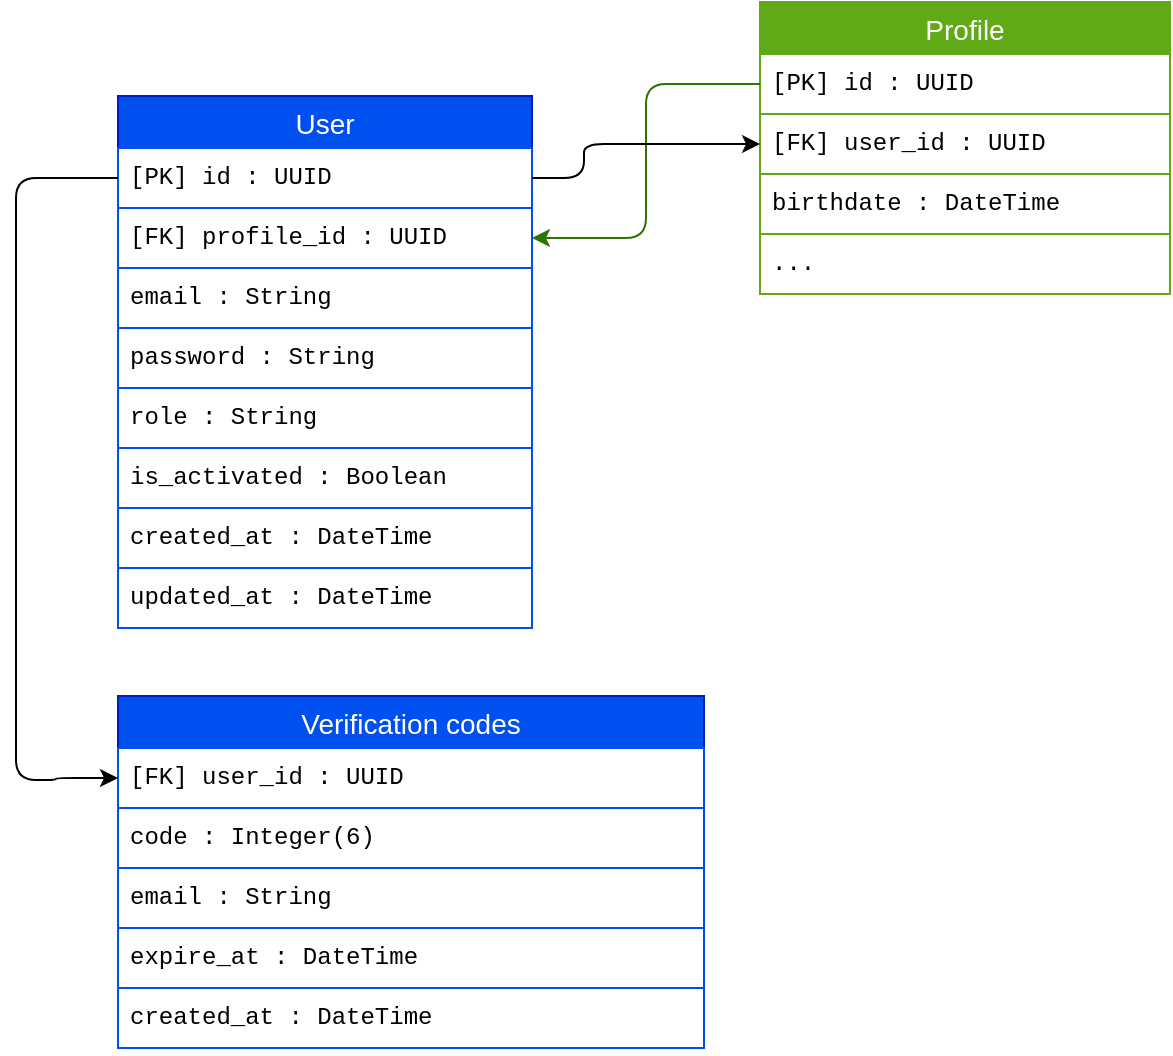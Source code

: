 <mxfile>
    <diagram id="ARj0jor0KpYILxrHok7u" name="Database">
        <mxGraphModel dx="1302" dy="948" grid="0" gridSize="10" guides="1" tooltips="1" connect="1" arrows="1" fold="1" page="0" pageScale="1" pageWidth="827" pageHeight="1169" background="none" math="0" shadow="0">
            <root>
                <mxCell id="0"/>
                <mxCell id="1" parent="0"/>
                <mxCell id="2" value="User" style="swimlane;fontStyle=0;childLayout=stackLayout;horizontal=1;startSize=26;horizontalStack=0;resizeParent=1;resizeParentMax=0;resizeLast=0;collapsible=1;marginBottom=0;align=center;fontSize=14;fillColor=#0050ef;fontColor=#ffffff;strokeColor=#001DBC;swimlaneFillColor=none;fillStyle=solid;" parent="1" vertex="1">
                    <mxGeometry x="34" y="171" width="207" height="266" as="geometry"/>
                </mxCell>
                <mxCell id="3" value="[PK] id : UUID" style="text;strokeColor=#0050ef;fillColor=none;spacingLeft=4;spacingRight=4;overflow=hidden;rotatable=0;points=[[0,0.5],[1,0.5]];portConstraint=eastwest;fontSize=12;fontFamily=Courier New;" parent="2" vertex="1">
                    <mxGeometry y="26" width="207" height="30" as="geometry"/>
                </mxCell>
                <mxCell id="17" value="[FK] profile_id : UUID" style="text;strokeColor=#0050ef;fillColor=none;spacingLeft=4;spacingRight=4;overflow=hidden;rotatable=0;points=[[0,0.5],[1,0.5]];portConstraint=eastwest;fontSize=12;fontFamily=Courier New;" parent="2" vertex="1">
                    <mxGeometry y="56" width="207" height="30" as="geometry"/>
                </mxCell>
                <mxCell id="4" value="email : String" style="text;strokeColor=#0050ef;fillColor=none;spacingLeft=4;spacingRight=4;overflow=hidden;rotatable=0;points=[[0,0.5],[1,0.5]];portConstraint=eastwest;fontSize=12;fontFamily=Courier New;" parent="2" vertex="1">
                    <mxGeometry y="86" width="207" height="30" as="geometry"/>
                </mxCell>
                <mxCell id="5" value="password : String" style="text;strokeColor=#0050ef;fillColor=none;spacingLeft=4;spacingRight=4;overflow=hidden;rotatable=0;points=[[0,0.5],[1,0.5]];portConstraint=eastwest;fontSize=12;fontFamily=Courier New;" parent="2" vertex="1">
                    <mxGeometry y="116" width="207" height="30" as="geometry"/>
                </mxCell>
                <mxCell id="16" value="role : String" style="text;strokeColor=#0050ef;fillColor=none;spacingLeft=4;spacingRight=4;overflow=hidden;rotatable=0;points=[[0,0.5],[1,0.5]];portConstraint=eastwest;fontSize=12;fontFamily=Courier New;" parent="2" vertex="1">
                    <mxGeometry y="146" width="207" height="30" as="geometry"/>
                </mxCell>
                <mxCell id="J7B9YtPH-hjHJ7LfMPLn-34" value="is_activated : Boolean" style="text;strokeColor=#0050ef;fillColor=none;spacingLeft=4;spacingRight=4;overflow=hidden;rotatable=0;points=[[0,0.5],[1,0.5]];portConstraint=eastwest;fontSize=12;fontFamily=Courier New;" vertex="1" parent="2">
                    <mxGeometry y="176" width="207" height="30" as="geometry"/>
                </mxCell>
                <mxCell id="27" value="created_at : DateTime" style="text;strokeColor=#0050ef;fillColor=none;spacingLeft=4;spacingRight=4;overflow=hidden;rotatable=0;points=[[0,0.5],[1,0.5]];portConstraint=eastwest;fontSize=12;fontFamily=Courier New;" parent="2" vertex="1">
                    <mxGeometry y="206" width="207" height="30" as="geometry"/>
                </mxCell>
                <mxCell id="28" value="updated_at : DateTime" style="text;strokeColor=#0050ef;fillColor=none;spacingLeft=4;spacingRight=4;overflow=hidden;rotatable=0;points=[[0,0.5],[1,0.5]];portConstraint=eastwest;fontSize=12;fontFamily=Courier New;" parent="2" vertex="1">
                    <mxGeometry y="236" width="207" height="30" as="geometry"/>
                </mxCell>
                <mxCell id="10" value="Profile" style="swimlane;fontStyle=0;childLayout=stackLayout;horizontal=1;startSize=26;horizontalStack=0;resizeParent=1;resizeParentMax=0;resizeLast=0;collapsible=1;marginBottom=0;align=center;fontSize=14;fillColor=#60a917;fontColor=#ffffff;strokeColor=#61a916;swimlaneFillColor=none;fillStyle=solid;" parent="1" vertex="1">
                    <mxGeometry x="355" y="124" width="205" height="146" as="geometry"/>
                </mxCell>
                <mxCell id="11" value="[PK] id : UUID" style="text;strokeColor=#61a916;fillColor=none;spacingLeft=4;spacingRight=4;overflow=hidden;rotatable=0;points=[[0,0.5],[1,0.5]];portConstraint=eastwest;fontSize=12;fontFamily=Courier New;" parent="10" vertex="1">
                    <mxGeometry y="26" width="205" height="30" as="geometry"/>
                </mxCell>
                <mxCell id="23" value="[FK] user_id : UUID" style="text;strokeColor=#61a916;fillColor=none;spacingLeft=4;spacingRight=4;overflow=hidden;rotatable=0;points=[[0,0.5],[1,0.5]];portConstraint=eastwest;fontSize=12;fontFamily=Courier New;" parent="10" vertex="1">
                    <mxGeometry y="56" width="205" height="30" as="geometry"/>
                </mxCell>
                <mxCell id="12" value="birthdate : DateTime" style="text;strokeColor=#61a916;fillColor=none;spacingLeft=4;spacingRight=4;overflow=hidden;rotatable=0;points=[[0,0.5],[1,0.5]];portConstraint=eastwest;fontSize=12;fontFamily=Courier New;" parent="10" vertex="1">
                    <mxGeometry y="86" width="205" height="30" as="geometry"/>
                </mxCell>
                <mxCell id="13" value="..." style="text;strokeColor=#61a916;fillColor=none;spacingLeft=4;spacingRight=4;overflow=hidden;rotatable=0;points=[[0,0.5],[1,0.5]];portConstraint=eastwest;fontSize=12;fontFamily=Courier New;" parent="10" vertex="1">
                    <mxGeometry y="116" width="205" height="30" as="geometry"/>
                </mxCell>
                <mxCell id="19" value="Verification codes" style="swimlane;fontStyle=0;childLayout=stackLayout;horizontal=1;startSize=26;horizontalStack=0;resizeParent=1;resizeParentMax=0;resizeLast=0;collapsible=1;marginBottom=0;align=center;fontSize=14;fillColor=#0050ef;fontColor=#ffffff;strokeColor=#001DBC;swimlaneFillColor=none;fillStyle=solid;" parent="1" vertex="1">
                    <mxGeometry x="34" y="471" width="293" height="176" as="geometry"/>
                </mxCell>
                <mxCell id="26" value="[FK] user_id : UUID" style="text;strokeColor=#0050ef;fillColor=none;spacingLeft=4;spacingRight=4;overflow=hidden;rotatable=0;points=[[0,0.5],[1,0.5]];portConstraint=eastwest;fontSize=12;fontFamily=Courier New;" parent="19" vertex="1">
                    <mxGeometry y="26" width="293" height="30" as="geometry"/>
                </mxCell>
                <mxCell id="21" value="code : Integer(6)" style="text;strokeColor=#0050ef;fillColor=none;spacingLeft=4;spacingRight=4;overflow=hidden;rotatable=0;points=[[0,0.5],[1,0.5]];portConstraint=eastwest;fontSize=12;fontFamily=Courier New;" parent="19" vertex="1">
                    <mxGeometry y="56" width="293" height="30" as="geometry"/>
                </mxCell>
                <mxCell id="22" value="email : String" style="text;strokeColor=#0050ef;fillColor=none;spacingLeft=4;spacingRight=4;overflow=hidden;rotatable=0;points=[[0,0.5],[1,0.5]];portConstraint=eastwest;fontSize=12;fontFamily=Courier New;" parent="19" vertex="1">
                    <mxGeometry y="86" width="293" height="30" as="geometry"/>
                </mxCell>
                <mxCell id="25" value="expire_at : DateTime" style="text;strokeColor=#0050ef;fillColor=none;spacingLeft=4;spacingRight=4;overflow=hidden;rotatable=0;points=[[0,0.5],[1,0.5]];portConstraint=eastwest;fontSize=12;fontFamily=Courier New;" parent="19" vertex="1">
                    <mxGeometry y="116" width="293" height="30" as="geometry"/>
                </mxCell>
                <mxCell id="29" value="created_at : DateTime" style="text;strokeColor=#0050ef;fillColor=none;spacingLeft=4;spacingRight=4;overflow=hidden;rotatable=0;points=[[0,0.5],[1,0.5]];portConstraint=eastwest;fontSize=12;fontFamily=Courier New;" parent="19" vertex="1">
                    <mxGeometry y="146" width="293" height="30" as="geometry"/>
                </mxCell>
                <mxCell id="32" style="edgeStyle=orthogonalEdgeStyle;html=1;exitX=0;exitY=0.5;exitDx=0;exitDy=0;entryX=0;entryY=0.5;entryDx=0;entryDy=0;fontFamily=Courier New;" parent="1" source="3" target="26" edge="1">
                    <mxGeometry relative="1" as="geometry">
                        <Array as="points">
                            <mxPoint x="-17" y="212"/>
                            <mxPoint x="-17" y="513"/>
                            <mxPoint x="3" y="513"/>
                        </Array>
                    </mxGeometry>
                </mxCell>
                <mxCell id="33" style="edgeStyle=orthogonalEdgeStyle;html=1;exitX=0;exitY=0.5;exitDx=0;exitDy=0;entryX=1;entryY=0.5;entryDx=0;entryDy=0;fontFamily=Courier New;fillColor=#60a917;strokeColor=#2D7600;" parent="1" source="11" target="17" edge="1">
                    <mxGeometry relative="1" as="geometry"/>
                </mxCell>
                <mxCell id="34" style="edgeStyle=orthogonalEdgeStyle;html=1;exitX=1;exitY=0.5;exitDx=0;exitDy=0;entryX=0;entryY=0.5;entryDx=0;entryDy=0;fontFamily=Courier New;" parent="1" source="3" target="23" edge="1">
                    <mxGeometry relative="1" as="geometry">
                        <Array as="points">
                            <mxPoint x="267" y="212"/>
                            <mxPoint x="267" y="195"/>
                        </Array>
                    </mxGeometry>
                </mxCell>
            </root>
        </mxGraphModel>
    </diagram>
    <diagram id="F4P1jVzBTriCDQAsInMS" name="Schemas">
        <mxGraphModel dx="544" dy="948" grid="1" gridSize="10" guides="1" tooltips="1" connect="1" arrows="1" fold="1" page="1" pageScale="1" pageWidth="827" pageHeight="1169" math="0" shadow="0">
            <root>
                <mxCell id="0"/>
                <mxCell id="1" parent="0"/>
            </root>
        </mxGraphModel>
    </diagram>
</mxfile>